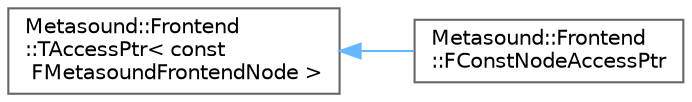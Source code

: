 digraph "Graphical Class Hierarchy"
{
 // INTERACTIVE_SVG=YES
 // LATEX_PDF_SIZE
  bgcolor="transparent";
  edge [fontname=Helvetica,fontsize=10,labelfontname=Helvetica,labelfontsize=10];
  node [fontname=Helvetica,fontsize=10,shape=box,height=0.2,width=0.4];
  rankdir="LR";
  Node0 [id="Node000000",label="Metasound::Frontend\l::TAccessPtr\< const\l FMetasoundFrontendNode \>",height=0.2,width=0.4,color="grey40", fillcolor="white", style="filled",URL="$d9/d27/classMetasound_1_1Frontend_1_1TAccessPtr.html",tooltip=" "];
  Node0 -> Node1 [id="edge5738_Node000000_Node000001",dir="back",color="steelblue1",style="solid",tooltip=" "];
  Node1 [id="Node000001",label="Metasound::Frontend\l::FConstNodeAccessPtr",height=0.2,width=0.4,color="grey40", fillcolor="white", style="filled",URL="$d0/d78/classMetasound_1_1Frontend_1_1FConstNodeAccessPtr.html",tooltip=" "];
}
